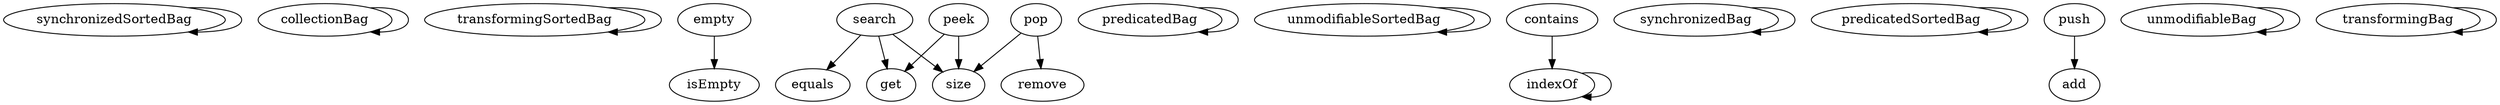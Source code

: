 digraph G {
	"synchronizedSortedBag" -> "synchronizedSortedBag";
	"collectionBag" -> "collectionBag";
	"transformingSortedBag" -> "transformingSortedBag";
	"empty" -> "isEmpty";
	"pop" -> "size";
	"pop" -> "remove";
	"predicatedBag" -> "predicatedBag";
	"search" -> "size";
	"search" -> "get";
	"search" -> "equals";
	"unmodifiableSortedBag" -> "unmodifiableSortedBag";
	"indexOf" -> "indexOf";
	"synchronizedBag" -> "synchronizedBag";
	"predicatedSortedBag" -> "predicatedSortedBag";
	"push" -> "add";
	"peek" -> "size";
	"peek" -> "get";
	"contains" -> "indexOf";
	"unmodifiableBag" -> "unmodifiableBag";
	"transformingBag" -> "transformingBag";
}
